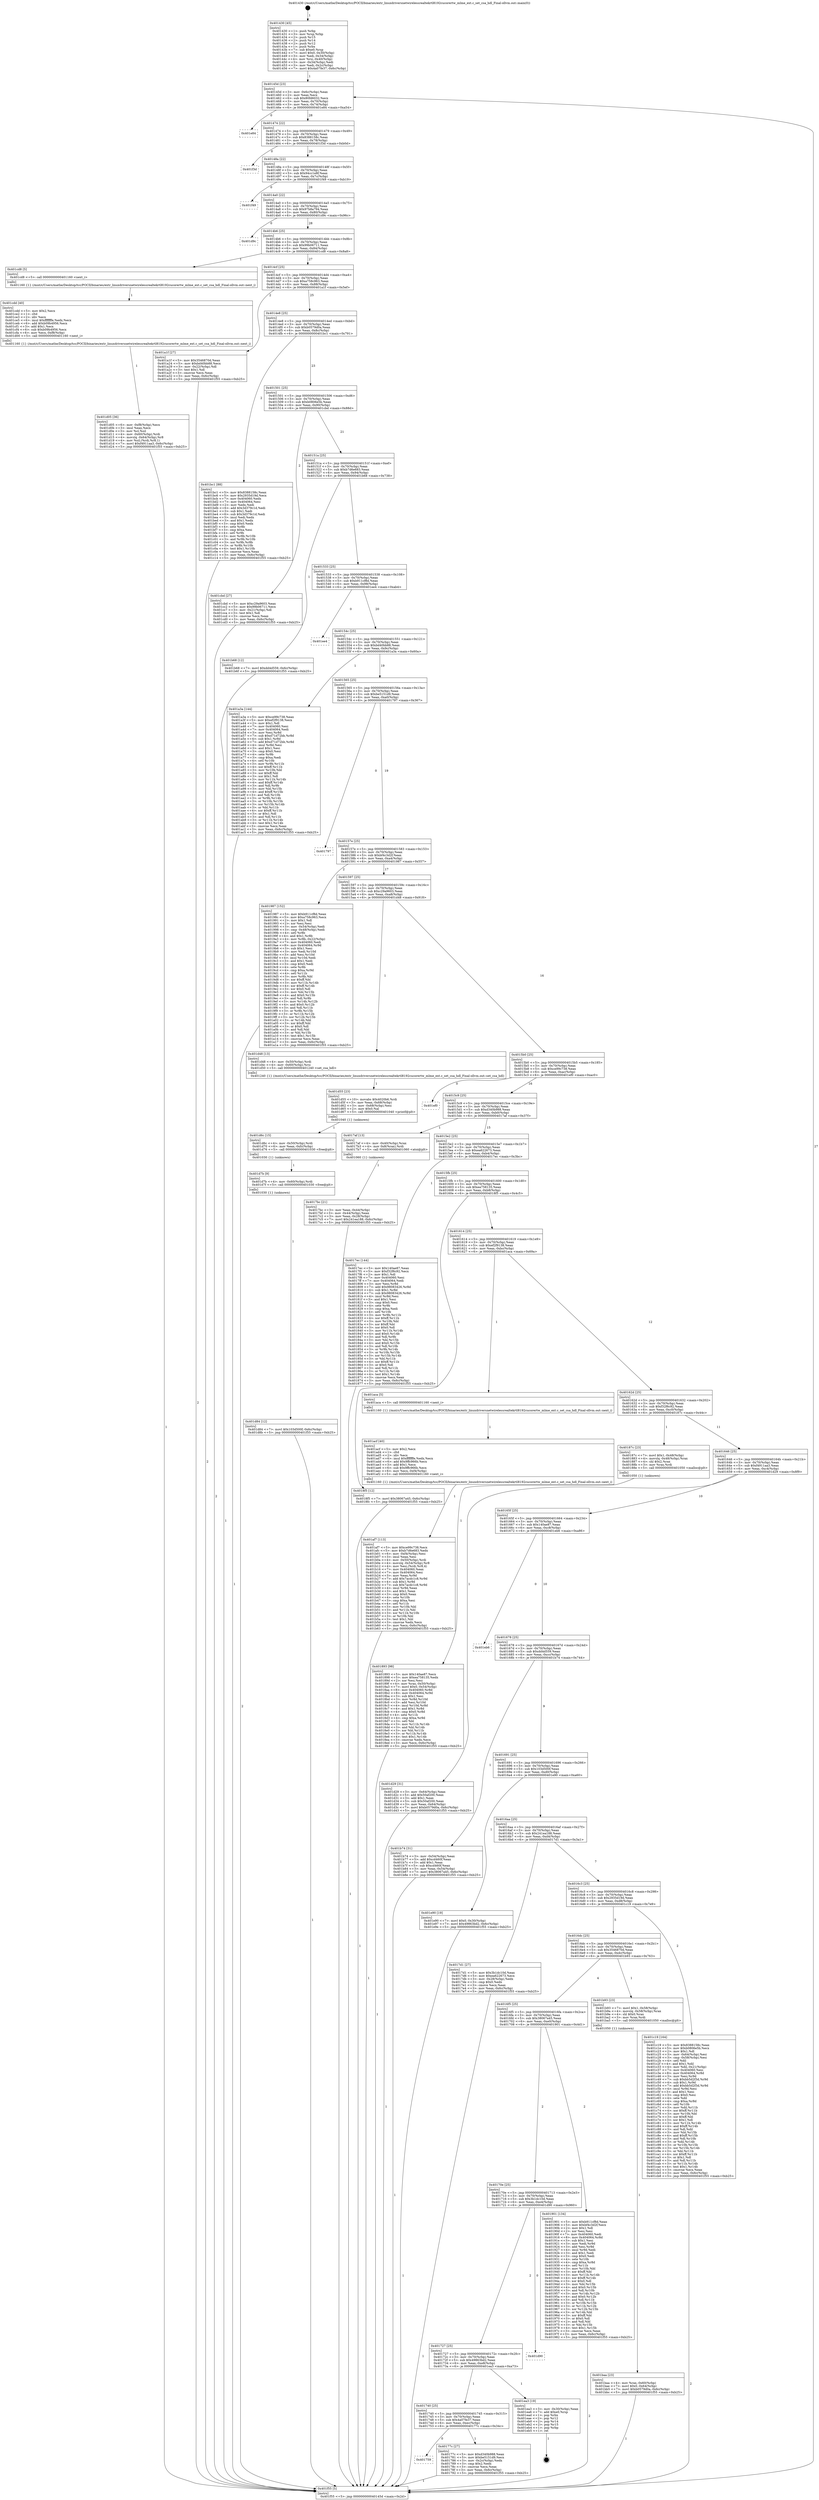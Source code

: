 digraph "0x401430" {
  label = "0x401430 (/mnt/c/Users/mathe/Desktop/tcc/POCII/binaries/extr_linuxdriversnetwirelessrealtekrtl8192cucorertw_mlme_ext.c_set_csa_hdl_Final-ollvm.out::main(0))"
  labelloc = "t"
  node[shape=record]

  Entry [label="",width=0.3,height=0.3,shape=circle,fillcolor=black,style=filled]
  "0x40145d" [label="{
     0x40145d [23]\l
     | [instrs]\l
     &nbsp;&nbsp;0x40145d \<+3\>: mov -0x6c(%rbp),%eax\l
     &nbsp;&nbsp;0x401460 \<+2\>: mov %eax,%ecx\l
     &nbsp;&nbsp;0x401462 \<+6\>: sub $0x80fd6032,%ecx\l
     &nbsp;&nbsp;0x401468 \<+3\>: mov %eax,-0x70(%rbp)\l
     &nbsp;&nbsp;0x40146b \<+3\>: mov %ecx,-0x74(%rbp)\l
     &nbsp;&nbsp;0x40146e \<+6\>: je 0000000000401e84 \<main+0xa54\>\l
  }"]
  "0x401e84" [label="{
     0x401e84\l
  }", style=dashed]
  "0x401474" [label="{
     0x401474 [22]\l
     | [instrs]\l
     &nbsp;&nbsp;0x401474 \<+5\>: jmp 0000000000401479 \<main+0x49\>\l
     &nbsp;&nbsp;0x401479 \<+3\>: mov -0x70(%rbp),%eax\l
     &nbsp;&nbsp;0x40147c \<+5\>: sub $0x8388158c,%eax\l
     &nbsp;&nbsp;0x401481 \<+3\>: mov %eax,-0x78(%rbp)\l
     &nbsp;&nbsp;0x401484 \<+6\>: je 0000000000401f3d \<main+0xb0d\>\l
  }"]
  Exit [label="",width=0.3,height=0.3,shape=circle,fillcolor=black,style=filled,peripheries=2]
  "0x401f3d" [label="{
     0x401f3d\l
  }", style=dashed]
  "0x40148a" [label="{
     0x40148a [22]\l
     | [instrs]\l
     &nbsp;&nbsp;0x40148a \<+5\>: jmp 000000000040148f \<main+0x5f\>\l
     &nbsp;&nbsp;0x40148f \<+3\>: mov -0x70(%rbp),%eax\l
     &nbsp;&nbsp;0x401492 \<+5\>: sub $0x94cc1e8f,%eax\l
     &nbsp;&nbsp;0x401497 \<+3\>: mov %eax,-0x7c(%rbp)\l
     &nbsp;&nbsp;0x40149a \<+6\>: je 0000000000401f49 \<main+0xb19\>\l
  }"]
  "0x401d84" [label="{
     0x401d84 [12]\l
     | [instrs]\l
     &nbsp;&nbsp;0x401d84 \<+7\>: movl $0x103d500f,-0x6c(%rbp)\l
     &nbsp;&nbsp;0x401d8b \<+5\>: jmp 0000000000401f55 \<main+0xb25\>\l
  }"]
  "0x401f49" [label="{
     0x401f49\l
  }", style=dashed]
  "0x4014a0" [label="{
     0x4014a0 [22]\l
     | [instrs]\l
     &nbsp;&nbsp;0x4014a0 \<+5\>: jmp 00000000004014a5 \<main+0x75\>\l
     &nbsp;&nbsp;0x4014a5 \<+3\>: mov -0x70(%rbp),%eax\l
     &nbsp;&nbsp;0x4014a8 \<+5\>: sub $0x97b8a794,%eax\l
     &nbsp;&nbsp;0x4014ad \<+3\>: mov %eax,-0x80(%rbp)\l
     &nbsp;&nbsp;0x4014b0 \<+6\>: je 0000000000401d9c \<main+0x96c\>\l
  }"]
  "0x401d7b" [label="{
     0x401d7b [9]\l
     | [instrs]\l
     &nbsp;&nbsp;0x401d7b \<+4\>: mov -0x60(%rbp),%rdi\l
     &nbsp;&nbsp;0x401d7f \<+5\>: call 0000000000401030 \<free@plt\>\l
     | [calls]\l
     &nbsp;&nbsp;0x401030 \{1\} (unknown)\l
  }"]
  "0x401d9c" [label="{
     0x401d9c\l
  }", style=dashed]
  "0x4014b6" [label="{
     0x4014b6 [25]\l
     | [instrs]\l
     &nbsp;&nbsp;0x4014b6 \<+5\>: jmp 00000000004014bb \<main+0x8b\>\l
     &nbsp;&nbsp;0x4014bb \<+3\>: mov -0x70(%rbp),%eax\l
     &nbsp;&nbsp;0x4014be \<+5\>: sub $0x99b06711,%eax\l
     &nbsp;&nbsp;0x4014c3 \<+6\>: mov %eax,-0x84(%rbp)\l
     &nbsp;&nbsp;0x4014c9 \<+6\>: je 0000000000401cd8 \<main+0x8a8\>\l
  }"]
  "0x401d6c" [label="{
     0x401d6c [15]\l
     | [instrs]\l
     &nbsp;&nbsp;0x401d6c \<+4\>: mov -0x50(%rbp),%rdi\l
     &nbsp;&nbsp;0x401d70 \<+6\>: mov %eax,-0xfc(%rbp)\l
     &nbsp;&nbsp;0x401d76 \<+5\>: call 0000000000401030 \<free@plt\>\l
     | [calls]\l
     &nbsp;&nbsp;0x401030 \{1\} (unknown)\l
  }"]
  "0x401cd8" [label="{
     0x401cd8 [5]\l
     | [instrs]\l
     &nbsp;&nbsp;0x401cd8 \<+5\>: call 0000000000401160 \<next_i\>\l
     | [calls]\l
     &nbsp;&nbsp;0x401160 \{1\} (/mnt/c/Users/mathe/Desktop/tcc/POCII/binaries/extr_linuxdriversnetwirelessrealtekrtl8192cucorertw_mlme_ext.c_set_csa_hdl_Final-ollvm.out::next_i)\l
  }"]
  "0x4014cf" [label="{
     0x4014cf [25]\l
     | [instrs]\l
     &nbsp;&nbsp;0x4014cf \<+5\>: jmp 00000000004014d4 \<main+0xa4\>\l
     &nbsp;&nbsp;0x4014d4 \<+3\>: mov -0x70(%rbp),%eax\l
     &nbsp;&nbsp;0x4014d7 \<+5\>: sub $0xa758c963,%eax\l
     &nbsp;&nbsp;0x4014dc \<+6\>: mov %eax,-0x88(%rbp)\l
     &nbsp;&nbsp;0x4014e2 \<+6\>: je 0000000000401a1f \<main+0x5ef\>\l
  }"]
  "0x401d55" [label="{
     0x401d55 [23]\l
     | [instrs]\l
     &nbsp;&nbsp;0x401d55 \<+10\>: movabs $0x4020b6,%rdi\l
     &nbsp;&nbsp;0x401d5f \<+3\>: mov %eax,-0x68(%rbp)\l
     &nbsp;&nbsp;0x401d62 \<+3\>: mov -0x68(%rbp),%esi\l
     &nbsp;&nbsp;0x401d65 \<+2\>: mov $0x0,%al\l
     &nbsp;&nbsp;0x401d67 \<+5\>: call 0000000000401040 \<printf@plt\>\l
     | [calls]\l
     &nbsp;&nbsp;0x401040 \{1\} (unknown)\l
  }"]
  "0x401a1f" [label="{
     0x401a1f [27]\l
     | [instrs]\l
     &nbsp;&nbsp;0x401a1f \<+5\>: mov $0x3546870d,%eax\l
     &nbsp;&nbsp;0x401a24 \<+5\>: mov $0xbd40bb88,%ecx\l
     &nbsp;&nbsp;0x401a29 \<+3\>: mov -0x22(%rbp),%dl\l
     &nbsp;&nbsp;0x401a2c \<+3\>: test $0x1,%dl\l
     &nbsp;&nbsp;0x401a2f \<+3\>: cmovne %ecx,%eax\l
     &nbsp;&nbsp;0x401a32 \<+3\>: mov %eax,-0x6c(%rbp)\l
     &nbsp;&nbsp;0x401a35 \<+5\>: jmp 0000000000401f55 \<main+0xb25\>\l
  }"]
  "0x4014e8" [label="{
     0x4014e8 [25]\l
     | [instrs]\l
     &nbsp;&nbsp;0x4014e8 \<+5\>: jmp 00000000004014ed \<main+0xbd\>\l
     &nbsp;&nbsp;0x4014ed \<+3\>: mov -0x70(%rbp),%eax\l
     &nbsp;&nbsp;0x4014f0 \<+5\>: sub $0xb0579d0a,%eax\l
     &nbsp;&nbsp;0x4014f5 \<+6\>: mov %eax,-0x8c(%rbp)\l
     &nbsp;&nbsp;0x4014fb \<+6\>: je 0000000000401bc1 \<main+0x791\>\l
  }"]
  "0x401d05" [label="{
     0x401d05 [36]\l
     | [instrs]\l
     &nbsp;&nbsp;0x401d05 \<+6\>: mov -0xf8(%rbp),%ecx\l
     &nbsp;&nbsp;0x401d0b \<+3\>: imul %eax,%ecx\l
     &nbsp;&nbsp;0x401d0e \<+3\>: mov %cl,%sil\l
     &nbsp;&nbsp;0x401d11 \<+4\>: mov -0x60(%rbp),%rdi\l
     &nbsp;&nbsp;0x401d15 \<+4\>: movslq -0x64(%rbp),%r8\l
     &nbsp;&nbsp;0x401d19 \<+4\>: mov %sil,(%rdi,%r8,1)\l
     &nbsp;&nbsp;0x401d1d \<+7\>: movl $0xf4911aa3,-0x6c(%rbp)\l
     &nbsp;&nbsp;0x401d24 \<+5\>: jmp 0000000000401f55 \<main+0xb25\>\l
  }"]
  "0x401bc1" [label="{
     0x401bc1 [88]\l
     | [instrs]\l
     &nbsp;&nbsp;0x401bc1 \<+5\>: mov $0x8388158c,%eax\l
     &nbsp;&nbsp;0x401bc6 \<+5\>: mov $0x2935d19d,%ecx\l
     &nbsp;&nbsp;0x401bcb \<+7\>: mov 0x404060,%edx\l
     &nbsp;&nbsp;0x401bd2 \<+7\>: mov 0x404064,%esi\l
     &nbsp;&nbsp;0x401bd9 \<+2\>: mov %edx,%edi\l
     &nbsp;&nbsp;0x401bdb \<+6\>: add $0x3d379c1d,%edi\l
     &nbsp;&nbsp;0x401be1 \<+3\>: sub $0x1,%edi\l
     &nbsp;&nbsp;0x401be4 \<+6\>: sub $0x3d379c1d,%edi\l
     &nbsp;&nbsp;0x401bea \<+3\>: imul %edi,%edx\l
     &nbsp;&nbsp;0x401bed \<+3\>: and $0x1,%edx\l
     &nbsp;&nbsp;0x401bf0 \<+3\>: cmp $0x0,%edx\l
     &nbsp;&nbsp;0x401bf3 \<+4\>: sete %r8b\l
     &nbsp;&nbsp;0x401bf7 \<+3\>: cmp $0xa,%esi\l
     &nbsp;&nbsp;0x401bfa \<+4\>: setl %r9b\l
     &nbsp;&nbsp;0x401bfe \<+3\>: mov %r8b,%r10b\l
     &nbsp;&nbsp;0x401c01 \<+3\>: and %r9b,%r10b\l
     &nbsp;&nbsp;0x401c04 \<+3\>: xor %r9b,%r8b\l
     &nbsp;&nbsp;0x401c07 \<+3\>: or %r8b,%r10b\l
     &nbsp;&nbsp;0x401c0a \<+4\>: test $0x1,%r10b\l
     &nbsp;&nbsp;0x401c0e \<+3\>: cmovne %ecx,%eax\l
     &nbsp;&nbsp;0x401c11 \<+3\>: mov %eax,-0x6c(%rbp)\l
     &nbsp;&nbsp;0x401c14 \<+5\>: jmp 0000000000401f55 \<main+0xb25\>\l
  }"]
  "0x401501" [label="{
     0x401501 [25]\l
     | [instrs]\l
     &nbsp;&nbsp;0x401501 \<+5\>: jmp 0000000000401506 \<main+0xd6\>\l
     &nbsp;&nbsp;0x401506 \<+3\>: mov -0x70(%rbp),%eax\l
     &nbsp;&nbsp;0x401509 \<+5\>: sub $0xb0806e5b,%eax\l
     &nbsp;&nbsp;0x40150e \<+6\>: mov %eax,-0x90(%rbp)\l
     &nbsp;&nbsp;0x401514 \<+6\>: je 0000000000401cbd \<main+0x88d\>\l
  }"]
  "0x401cdd" [label="{
     0x401cdd [40]\l
     | [instrs]\l
     &nbsp;&nbsp;0x401cdd \<+5\>: mov $0x2,%ecx\l
     &nbsp;&nbsp;0x401ce2 \<+1\>: cltd\l
     &nbsp;&nbsp;0x401ce3 \<+2\>: idiv %ecx\l
     &nbsp;&nbsp;0x401ce5 \<+6\>: imul $0xfffffffe,%edx,%ecx\l
     &nbsp;&nbsp;0x401ceb \<+6\>: add $0xb09b4956,%ecx\l
     &nbsp;&nbsp;0x401cf1 \<+3\>: add $0x1,%ecx\l
     &nbsp;&nbsp;0x401cf4 \<+6\>: sub $0xb09b4956,%ecx\l
     &nbsp;&nbsp;0x401cfa \<+6\>: mov %ecx,-0xf8(%rbp)\l
     &nbsp;&nbsp;0x401d00 \<+5\>: call 0000000000401160 \<next_i\>\l
     | [calls]\l
     &nbsp;&nbsp;0x401160 \{1\} (/mnt/c/Users/mathe/Desktop/tcc/POCII/binaries/extr_linuxdriversnetwirelessrealtekrtl8192cucorertw_mlme_ext.c_set_csa_hdl_Final-ollvm.out::next_i)\l
  }"]
  "0x401cbd" [label="{
     0x401cbd [27]\l
     | [instrs]\l
     &nbsp;&nbsp;0x401cbd \<+5\>: mov $0xc29a9603,%eax\l
     &nbsp;&nbsp;0x401cc2 \<+5\>: mov $0x99b06711,%ecx\l
     &nbsp;&nbsp;0x401cc7 \<+3\>: mov -0x21(%rbp),%dl\l
     &nbsp;&nbsp;0x401cca \<+3\>: test $0x1,%dl\l
     &nbsp;&nbsp;0x401ccd \<+3\>: cmovne %ecx,%eax\l
     &nbsp;&nbsp;0x401cd0 \<+3\>: mov %eax,-0x6c(%rbp)\l
     &nbsp;&nbsp;0x401cd3 \<+5\>: jmp 0000000000401f55 \<main+0xb25\>\l
  }"]
  "0x40151a" [label="{
     0x40151a [25]\l
     | [instrs]\l
     &nbsp;&nbsp;0x40151a \<+5\>: jmp 000000000040151f \<main+0xef\>\l
     &nbsp;&nbsp;0x40151f \<+3\>: mov -0x70(%rbp),%eax\l
     &nbsp;&nbsp;0x401522 \<+5\>: sub $0xb7d6e683,%eax\l
     &nbsp;&nbsp;0x401527 \<+6\>: mov %eax,-0x94(%rbp)\l
     &nbsp;&nbsp;0x40152d \<+6\>: je 0000000000401b68 \<main+0x738\>\l
  }"]
  "0x401baa" [label="{
     0x401baa [23]\l
     | [instrs]\l
     &nbsp;&nbsp;0x401baa \<+4\>: mov %rax,-0x60(%rbp)\l
     &nbsp;&nbsp;0x401bae \<+7\>: movl $0x0,-0x64(%rbp)\l
     &nbsp;&nbsp;0x401bb5 \<+7\>: movl $0xb0579d0a,-0x6c(%rbp)\l
     &nbsp;&nbsp;0x401bbc \<+5\>: jmp 0000000000401f55 \<main+0xb25\>\l
  }"]
  "0x401b68" [label="{
     0x401b68 [12]\l
     | [instrs]\l
     &nbsp;&nbsp;0x401b68 \<+7\>: movl $0xdd4d559,-0x6c(%rbp)\l
     &nbsp;&nbsp;0x401b6f \<+5\>: jmp 0000000000401f55 \<main+0xb25\>\l
  }"]
  "0x401533" [label="{
     0x401533 [25]\l
     | [instrs]\l
     &nbsp;&nbsp;0x401533 \<+5\>: jmp 0000000000401538 \<main+0x108\>\l
     &nbsp;&nbsp;0x401538 \<+3\>: mov -0x70(%rbp),%eax\l
     &nbsp;&nbsp;0x40153b \<+5\>: sub $0xb911cf8d,%eax\l
     &nbsp;&nbsp;0x401540 \<+6\>: mov %eax,-0x98(%rbp)\l
     &nbsp;&nbsp;0x401546 \<+6\>: je 0000000000401ee4 \<main+0xab4\>\l
  }"]
  "0x401af7" [label="{
     0x401af7 [113]\l
     | [instrs]\l
     &nbsp;&nbsp;0x401af7 \<+5\>: mov $0xce99c738,%ecx\l
     &nbsp;&nbsp;0x401afc \<+5\>: mov $0xb7d6e683,%edx\l
     &nbsp;&nbsp;0x401b01 \<+6\>: mov -0xf4(%rbp),%esi\l
     &nbsp;&nbsp;0x401b07 \<+3\>: imul %eax,%esi\l
     &nbsp;&nbsp;0x401b0a \<+4\>: mov -0x50(%rbp),%rdi\l
     &nbsp;&nbsp;0x401b0e \<+4\>: movslq -0x54(%rbp),%r8\l
     &nbsp;&nbsp;0x401b12 \<+4\>: mov %esi,(%rdi,%r8,4)\l
     &nbsp;&nbsp;0x401b16 \<+7\>: mov 0x404060,%eax\l
     &nbsp;&nbsp;0x401b1d \<+7\>: mov 0x404064,%esi\l
     &nbsp;&nbsp;0x401b24 \<+3\>: mov %eax,%r9d\l
     &nbsp;&nbsp;0x401b27 \<+7\>: add $0x7acdc1c8,%r9d\l
     &nbsp;&nbsp;0x401b2e \<+4\>: sub $0x1,%r9d\l
     &nbsp;&nbsp;0x401b32 \<+7\>: sub $0x7acdc1c8,%r9d\l
     &nbsp;&nbsp;0x401b39 \<+4\>: imul %r9d,%eax\l
     &nbsp;&nbsp;0x401b3d \<+3\>: and $0x1,%eax\l
     &nbsp;&nbsp;0x401b40 \<+3\>: cmp $0x0,%eax\l
     &nbsp;&nbsp;0x401b43 \<+4\>: sete %r10b\l
     &nbsp;&nbsp;0x401b47 \<+3\>: cmp $0xa,%esi\l
     &nbsp;&nbsp;0x401b4a \<+4\>: setl %r11b\l
     &nbsp;&nbsp;0x401b4e \<+3\>: mov %r10b,%bl\l
     &nbsp;&nbsp;0x401b51 \<+3\>: and %r11b,%bl\l
     &nbsp;&nbsp;0x401b54 \<+3\>: xor %r11b,%r10b\l
     &nbsp;&nbsp;0x401b57 \<+3\>: or %r10b,%bl\l
     &nbsp;&nbsp;0x401b5a \<+3\>: test $0x1,%bl\l
     &nbsp;&nbsp;0x401b5d \<+3\>: cmovne %edx,%ecx\l
     &nbsp;&nbsp;0x401b60 \<+3\>: mov %ecx,-0x6c(%rbp)\l
     &nbsp;&nbsp;0x401b63 \<+5\>: jmp 0000000000401f55 \<main+0xb25\>\l
  }"]
  "0x401ee4" [label="{
     0x401ee4\l
  }", style=dashed]
  "0x40154c" [label="{
     0x40154c [25]\l
     | [instrs]\l
     &nbsp;&nbsp;0x40154c \<+5\>: jmp 0000000000401551 \<main+0x121\>\l
     &nbsp;&nbsp;0x401551 \<+3\>: mov -0x70(%rbp),%eax\l
     &nbsp;&nbsp;0x401554 \<+5\>: sub $0xbd40bb88,%eax\l
     &nbsp;&nbsp;0x401559 \<+6\>: mov %eax,-0x9c(%rbp)\l
     &nbsp;&nbsp;0x40155f \<+6\>: je 0000000000401a3a \<main+0x60a\>\l
  }"]
  "0x401acf" [label="{
     0x401acf [40]\l
     | [instrs]\l
     &nbsp;&nbsp;0x401acf \<+5\>: mov $0x2,%ecx\l
     &nbsp;&nbsp;0x401ad4 \<+1\>: cltd\l
     &nbsp;&nbsp;0x401ad5 \<+2\>: idiv %ecx\l
     &nbsp;&nbsp;0x401ad7 \<+6\>: imul $0xfffffffe,%edx,%ecx\l
     &nbsp;&nbsp;0x401add \<+6\>: add $0x9ffc966b,%ecx\l
     &nbsp;&nbsp;0x401ae3 \<+3\>: add $0x1,%ecx\l
     &nbsp;&nbsp;0x401ae6 \<+6\>: sub $0x9ffc966b,%ecx\l
     &nbsp;&nbsp;0x401aec \<+6\>: mov %ecx,-0xf4(%rbp)\l
     &nbsp;&nbsp;0x401af2 \<+5\>: call 0000000000401160 \<next_i\>\l
     | [calls]\l
     &nbsp;&nbsp;0x401160 \{1\} (/mnt/c/Users/mathe/Desktop/tcc/POCII/binaries/extr_linuxdriversnetwirelessrealtekrtl8192cucorertw_mlme_ext.c_set_csa_hdl_Final-ollvm.out::next_i)\l
  }"]
  "0x401a3a" [label="{
     0x401a3a [144]\l
     | [instrs]\l
     &nbsp;&nbsp;0x401a3a \<+5\>: mov $0xce99c738,%eax\l
     &nbsp;&nbsp;0x401a3f \<+5\>: mov $0xef2f9138,%ecx\l
     &nbsp;&nbsp;0x401a44 \<+2\>: mov $0x1,%dl\l
     &nbsp;&nbsp;0x401a46 \<+7\>: mov 0x404060,%esi\l
     &nbsp;&nbsp;0x401a4d \<+7\>: mov 0x404064,%edi\l
     &nbsp;&nbsp;0x401a54 \<+3\>: mov %esi,%r8d\l
     &nbsp;&nbsp;0x401a57 \<+7\>: sub $0xd71d72bb,%r8d\l
     &nbsp;&nbsp;0x401a5e \<+4\>: sub $0x1,%r8d\l
     &nbsp;&nbsp;0x401a62 \<+7\>: add $0xd71d72bb,%r8d\l
     &nbsp;&nbsp;0x401a69 \<+4\>: imul %r8d,%esi\l
     &nbsp;&nbsp;0x401a6d \<+3\>: and $0x1,%esi\l
     &nbsp;&nbsp;0x401a70 \<+3\>: cmp $0x0,%esi\l
     &nbsp;&nbsp;0x401a73 \<+4\>: sete %r9b\l
     &nbsp;&nbsp;0x401a77 \<+3\>: cmp $0xa,%edi\l
     &nbsp;&nbsp;0x401a7a \<+4\>: setl %r10b\l
     &nbsp;&nbsp;0x401a7e \<+3\>: mov %r9b,%r11b\l
     &nbsp;&nbsp;0x401a81 \<+4\>: xor $0xff,%r11b\l
     &nbsp;&nbsp;0x401a85 \<+3\>: mov %r10b,%bl\l
     &nbsp;&nbsp;0x401a88 \<+3\>: xor $0xff,%bl\l
     &nbsp;&nbsp;0x401a8b \<+3\>: xor $0x1,%dl\l
     &nbsp;&nbsp;0x401a8e \<+3\>: mov %r11b,%r14b\l
     &nbsp;&nbsp;0x401a91 \<+4\>: and $0xff,%r14b\l
     &nbsp;&nbsp;0x401a95 \<+3\>: and %dl,%r9b\l
     &nbsp;&nbsp;0x401a98 \<+3\>: mov %bl,%r15b\l
     &nbsp;&nbsp;0x401a9b \<+4\>: and $0xff,%r15b\l
     &nbsp;&nbsp;0x401a9f \<+3\>: and %dl,%r10b\l
     &nbsp;&nbsp;0x401aa2 \<+3\>: or %r9b,%r14b\l
     &nbsp;&nbsp;0x401aa5 \<+3\>: or %r10b,%r15b\l
     &nbsp;&nbsp;0x401aa8 \<+3\>: xor %r15b,%r14b\l
     &nbsp;&nbsp;0x401aab \<+3\>: or %bl,%r11b\l
     &nbsp;&nbsp;0x401aae \<+4\>: xor $0xff,%r11b\l
     &nbsp;&nbsp;0x401ab2 \<+3\>: or $0x1,%dl\l
     &nbsp;&nbsp;0x401ab5 \<+3\>: and %dl,%r11b\l
     &nbsp;&nbsp;0x401ab8 \<+3\>: or %r11b,%r14b\l
     &nbsp;&nbsp;0x401abb \<+4\>: test $0x1,%r14b\l
     &nbsp;&nbsp;0x401abf \<+3\>: cmovne %ecx,%eax\l
     &nbsp;&nbsp;0x401ac2 \<+3\>: mov %eax,-0x6c(%rbp)\l
     &nbsp;&nbsp;0x401ac5 \<+5\>: jmp 0000000000401f55 \<main+0xb25\>\l
  }"]
  "0x401565" [label="{
     0x401565 [25]\l
     | [instrs]\l
     &nbsp;&nbsp;0x401565 \<+5\>: jmp 000000000040156a \<main+0x13a\>\l
     &nbsp;&nbsp;0x40156a \<+3\>: mov -0x70(%rbp),%eax\l
     &nbsp;&nbsp;0x40156d \<+5\>: sub $0xbe5151d9,%eax\l
     &nbsp;&nbsp;0x401572 \<+6\>: mov %eax,-0xa0(%rbp)\l
     &nbsp;&nbsp;0x401578 \<+6\>: je 0000000000401797 \<main+0x367\>\l
  }"]
  "0x401893" [label="{
     0x401893 [98]\l
     | [instrs]\l
     &nbsp;&nbsp;0x401893 \<+5\>: mov $0x140ae87,%ecx\l
     &nbsp;&nbsp;0x401898 \<+5\>: mov $0xea758135,%edx\l
     &nbsp;&nbsp;0x40189d \<+2\>: xor %esi,%esi\l
     &nbsp;&nbsp;0x40189f \<+4\>: mov %rax,-0x50(%rbp)\l
     &nbsp;&nbsp;0x4018a3 \<+7\>: movl $0x0,-0x54(%rbp)\l
     &nbsp;&nbsp;0x4018aa \<+8\>: mov 0x404060,%r8d\l
     &nbsp;&nbsp;0x4018b2 \<+8\>: mov 0x404064,%r9d\l
     &nbsp;&nbsp;0x4018ba \<+3\>: sub $0x1,%esi\l
     &nbsp;&nbsp;0x4018bd \<+3\>: mov %r8d,%r10d\l
     &nbsp;&nbsp;0x4018c0 \<+3\>: add %esi,%r10d\l
     &nbsp;&nbsp;0x4018c3 \<+4\>: imul %r10d,%r8d\l
     &nbsp;&nbsp;0x4018c7 \<+4\>: and $0x1,%r8d\l
     &nbsp;&nbsp;0x4018cb \<+4\>: cmp $0x0,%r8d\l
     &nbsp;&nbsp;0x4018cf \<+4\>: sete %r11b\l
     &nbsp;&nbsp;0x4018d3 \<+4\>: cmp $0xa,%r9d\l
     &nbsp;&nbsp;0x4018d7 \<+3\>: setl %bl\l
     &nbsp;&nbsp;0x4018da \<+3\>: mov %r11b,%r14b\l
     &nbsp;&nbsp;0x4018dd \<+3\>: and %bl,%r14b\l
     &nbsp;&nbsp;0x4018e0 \<+3\>: xor %bl,%r11b\l
     &nbsp;&nbsp;0x4018e3 \<+3\>: or %r11b,%r14b\l
     &nbsp;&nbsp;0x4018e6 \<+4\>: test $0x1,%r14b\l
     &nbsp;&nbsp;0x4018ea \<+3\>: cmovne %edx,%ecx\l
     &nbsp;&nbsp;0x4018ed \<+3\>: mov %ecx,-0x6c(%rbp)\l
     &nbsp;&nbsp;0x4018f0 \<+5\>: jmp 0000000000401f55 \<main+0xb25\>\l
  }"]
  "0x401797" [label="{
     0x401797\l
  }", style=dashed]
  "0x40157e" [label="{
     0x40157e [25]\l
     | [instrs]\l
     &nbsp;&nbsp;0x40157e \<+5\>: jmp 0000000000401583 \<main+0x153\>\l
     &nbsp;&nbsp;0x401583 \<+3\>: mov -0x70(%rbp),%eax\l
     &nbsp;&nbsp;0x401586 \<+5\>: sub $0xbf4c3d2f,%eax\l
     &nbsp;&nbsp;0x40158b \<+6\>: mov %eax,-0xa4(%rbp)\l
     &nbsp;&nbsp;0x401591 \<+6\>: je 0000000000401987 \<main+0x557\>\l
  }"]
  "0x4017bc" [label="{
     0x4017bc [21]\l
     | [instrs]\l
     &nbsp;&nbsp;0x4017bc \<+3\>: mov %eax,-0x44(%rbp)\l
     &nbsp;&nbsp;0x4017bf \<+3\>: mov -0x44(%rbp),%eax\l
     &nbsp;&nbsp;0x4017c2 \<+3\>: mov %eax,-0x28(%rbp)\l
     &nbsp;&nbsp;0x4017c5 \<+7\>: movl $0x241ea188,-0x6c(%rbp)\l
     &nbsp;&nbsp;0x4017cc \<+5\>: jmp 0000000000401f55 \<main+0xb25\>\l
  }"]
  "0x401987" [label="{
     0x401987 [152]\l
     | [instrs]\l
     &nbsp;&nbsp;0x401987 \<+5\>: mov $0xb911cf8d,%eax\l
     &nbsp;&nbsp;0x40198c \<+5\>: mov $0xa758c963,%ecx\l
     &nbsp;&nbsp;0x401991 \<+2\>: mov $0x1,%dl\l
     &nbsp;&nbsp;0x401993 \<+2\>: xor %esi,%esi\l
     &nbsp;&nbsp;0x401995 \<+3\>: mov -0x54(%rbp),%edi\l
     &nbsp;&nbsp;0x401998 \<+3\>: cmp -0x48(%rbp),%edi\l
     &nbsp;&nbsp;0x40199b \<+4\>: setl %r8b\l
     &nbsp;&nbsp;0x40199f \<+4\>: and $0x1,%r8b\l
     &nbsp;&nbsp;0x4019a3 \<+4\>: mov %r8b,-0x22(%rbp)\l
     &nbsp;&nbsp;0x4019a7 \<+7\>: mov 0x404060,%edi\l
     &nbsp;&nbsp;0x4019ae \<+8\>: mov 0x404064,%r9d\l
     &nbsp;&nbsp;0x4019b6 \<+3\>: sub $0x1,%esi\l
     &nbsp;&nbsp;0x4019b9 \<+3\>: mov %edi,%r10d\l
     &nbsp;&nbsp;0x4019bc \<+3\>: add %esi,%r10d\l
     &nbsp;&nbsp;0x4019bf \<+4\>: imul %r10d,%edi\l
     &nbsp;&nbsp;0x4019c3 \<+3\>: and $0x1,%edi\l
     &nbsp;&nbsp;0x4019c6 \<+3\>: cmp $0x0,%edi\l
     &nbsp;&nbsp;0x4019c9 \<+4\>: sete %r8b\l
     &nbsp;&nbsp;0x4019cd \<+4\>: cmp $0xa,%r9d\l
     &nbsp;&nbsp;0x4019d1 \<+4\>: setl %r11b\l
     &nbsp;&nbsp;0x4019d5 \<+3\>: mov %r8b,%bl\l
     &nbsp;&nbsp;0x4019d8 \<+3\>: xor $0xff,%bl\l
     &nbsp;&nbsp;0x4019db \<+3\>: mov %r11b,%r14b\l
     &nbsp;&nbsp;0x4019de \<+4\>: xor $0xff,%r14b\l
     &nbsp;&nbsp;0x4019e2 \<+3\>: xor $0x0,%dl\l
     &nbsp;&nbsp;0x4019e5 \<+3\>: mov %bl,%r15b\l
     &nbsp;&nbsp;0x4019e8 \<+4\>: and $0x0,%r15b\l
     &nbsp;&nbsp;0x4019ec \<+3\>: and %dl,%r8b\l
     &nbsp;&nbsp;0x4019ef \<+3\>: mov %r14b,%r12b\l
     &nbsp;&nbsp;0x4019f2 \<+4\>: and $0x0,%r12b\l
     &nbsp;&nbsp;0x4019f6 \<+3\>: and %dl,%r11b\l
     &nbsp;&nbsp;0x4019f9 \<+3\>: or %r8b,%r15b\l
     &nbsp;&nbsp;0x4019fc \<+3\>: or %r11b,%r12b\l
     &nbsp;&nbsp;0x4019ff \<+3\>: xor %r12b,%r15b\l
     &nbsp;&nbsp;0x401a02 \<+3\>: or %r14b,%bl\l
     &nbsp;&nbsp;0x401a05 \<+3\>: xor $0xff,%bl\l
     &nbsp;&nbsp;0x401a08 \<+3\>: or $0x0,%dl\l
     &nbsp;&nbsp;0x401a0b \<+2\>: and %dl,%bl\l
     &nbsp;&nbsp;0x401a0d \<+3\>: or %bl,%r15b\l
     &nbsp;&nbsp;0x401a10 \<+4\>: test $0x1,%r15b\l
     &nbsp;&nbsp;0x401a14 \<+3\>: cmovne %ecx,%eax\l
     &nbsp;&nbsp;0x401a17 \<+3\>: mov %eax,-0x6c(%rbp)\l
     &nbsp;&nbsp;0x401a1a \<+5\>: jmp 0000000000401f55 \<main+0xb25\>\l
  }"]
  "0x401597" [label="{
     0x401597 [25]\l
     | [instrs]\l
     &nbsp;&nbsp;0x401597 \<+5\>: jmp 000000000040159c \<main+0x16c\>\l
     &nbsp;&nbsp;0x40159c \<+3\>: mov -0x70(%rbp),%eax\l
     &nbsp;&nbsp;0x40159f \<+5\>: sub $0xc29a9603,%eax\l
     &nbsp;&nbsp;0x4015a4 \<+6\>: mov %eax,-0xa8(%rbp)\l
     &nbsp;&nbsp;0x4015aa \<+6\>: je 0000000000401d48 \<main+0x918\>\l
  }"]
  "0x401430" [label="{
     0x401430 [45]\l
     | [instrs]\l
     &nbsp;&nbsp;0x401430 \<+1\>: push %rbp\l
     &nbsp;&nbsp;0x401431 \<+3\>: mov %rsp,%rbp\l
     &nbsp;&nbsp;0x401434 \<+2\>: push %r15\l
     &nbsp;&nbsp;0x401436 \<+2\>: push %r14\l
     &nbsp;&nbsp;0x401438 \<+2\>: push %r12\l
     &nbsp;&nbsp;0x40143a \<+1\>: push %rbx\l
     &nbsp;&nbsp;0x40143b \<+7\>: sub $0xe0,%rsp\l
     &nbsp;&nbsp;0x401442 \<+7\>: movl $0x0,-0x30(%rbp)\l
     &nbsp;&nbsp;0x401449 \<+3\>: mov %edi,-0x34(%rbp)\l
     &nbsp;&nbsp;0x40144c \<+4\>: mov %rsi,-0x40(%rbp)\l
     &nbsp;&nbsp;0x401450 \<+3\>: mov -0x34(%rbp),%edi\l
     &nbsp;&nbsp;0x401453 \<+3\>: mov %edi,-0x2c(%rbp)\l
     &nbsp;&nbsp;0x401456 \<+7\>: movl $0x4a07fe37,-0x6c(%rbp)\l
  }"]
  "0x401d48" [label="{
     0x401d48 [13]\l
     | [instrs]\l
     &nbsp;&nbsp;0x401d48 \<+4\>: mov -0x50(%rbp),%rdi\l
     &nbsp;&nbsp;0x401d4c \<+4\>: mov -0x60(%rbp),%rsi\l
     &nbsp;&nbsp;0x401d50 \<+5\>: call 0000000000401240 \<set_csa_hdl\>\l
     | [calls]\l
     &nbsp;&nbsp;0x401240 \{1\} (/mnt/c/Users/mathe/Desktop/tcc/POCII/binaries/extr_linuxdriversnetwirelessrealtekrtl8192cucorertw_mlme_ext.c_set_csa_hdl_Final-ollvm.out::set_csa_hdl)\l
  }"]
  "0x4015b0" [label="{
     0x4015b0 [25]\l
     | [instrs]\l
     &nbsp;&nbsp;0x4015b0 \<+5\>: jmp 00000000004015b5 \<main+0x185\>\l
     &nbsp;&nbsp;0x4015b5 \<+3\>: mov -0x70(%rbp),%eax\l
     &nbsp;&nbsp;0x4015b8 \<+5\>: sub $0xce99c738,%eax\l
     &nbsp;&nbsp;0x4015bd \<+6\>: mov %eax,-0xac(%rbp)\l
     &nbsp;&nbsp;0x4015c3 \<+6\>: je 0000000000401ef0 \<main+0xac0\>\l
  }"]
  "0x401f55" [label="{
     0x401f55 [5]\l
     | [instrs]\l
     &nbsp;&nbsp;0x401f55 \<+5\>: jmp 000000000040145d \<main+0x2d\>\l
  }"]
  "0x401ef0" [label="{
     0x401ef0\l
  }", style=dashed]
  "0x4015c9" [label="{
     0x4015c9 [25]\l
     | [instrs]\l
     &nbsp;&nbsp;0x4015c9 \<+5\>: jmp 00000000004015ce \<main+0x19e\>\l
     &nbsp;&nbsp;0x4015ce \<+3\>: mov -0x70(%rbp),%eax\l
     &nbsp;&nbsp;0x4015d1 \<+5\>: sub $0xd340b988,%eax\l
     &nbsp;&nbsp;0x4015d6 \<+6\>: mov %eax,-0xb0(%rbp)\l
     &nbsp;&nbsp;0x4015dc \<+6\>: je 00000000004017af \<main+0x37f\>\l
  }"]
  "0x401759" [label="{
     0x401759\l
  }", style=dashed]
  "0x4017af" [label="{
     0x4017af [13]\l
     | [instrs]\l
     &nbsp;&nbsp;0x4017af \<+4\>: mov -0x40(%rbp),%rax\l
     &nbsp;&nbsp;0x4017b3 \<+4\>: mov 0x8(%rax),%rdi\l
     &nbsp;&nbsp;0x4017b7 \<+5\>: call 0000000000401060 \<atoi@plt\>\l
     | [calls]\l
     &nbsp;&nbsp;0x401060 \{1\} (unknown)\l
  }"]
  "0x4015e2" [label="{
     0x4015e2 [25]\l
     | [instrs]\l
     &nbsp;&nbsp;0x4015e2 \<+5\>: jmp 00000000004015e7 \<main+0x1b7\>\l
     &nbsp;&nbsp;0x4015e7 \<+3\>: mov -0x70(%rbp),%eax\l
     &nbsp;&nbsp;0x4015ea \<+5\>: sub $0xea622673,%eax\l
     &nbsp;&nbsp;0x4015ef \<+6\>: mov %eax,-0xb4(%rbp)\l
     &nbsp;&nbsp;0x4015f5 \<+6\>: je 00000000004017ec \<main+0x3bc\>\l
  }"]
  "0x40177c" [label="{
     0x40177c [27]\l
     | [instrs]\l
     &nbsp;&nbsp;0x40177c \<+5\>: mov $0xd340b988,%eax\l
     &nbsp;&nbsp;0x401781 \<+5\>: mov $0xbe5151d9,%ecx\l
     &nbsp;&nbsp;0x401786 \<+3\>: mov -0x2c(%rbp),%edx\l
     &nbsp;&nbsp;0x401789 \<+3\>: cmp $0x2,%edx\l
     &nbsp;&nbsp;0x40178c \<+3\>: cmovne %ecx,%eax\l
     &nbsp;&nbsp;0x40178f \<+3\>: mov %eax,-0x6c(%rbp)\l
     &nbsp;&nbsp;0x401792 \<+5\>: jmp 0000000000401f55 \<main+0xb25\>\l
  }"]
  "0x4017ec" [label="{
     0x4017ec [144]\l
     | [instrs]\l
     &nbsp;&nbsp;0x4017ec \<+5\>: mov $0x140ae87,%eax\l
     &nbsp;&nbsp;0x4017f1 \<+5\>: mov $0xf32f6c92,%ecx\l
     &nbsp;&nbsp;0x4017f6 \<+2\>: mov $0x1,%dl\l
     &nbsp;&nbsp;0x4017f8 \<+7\>: mov 0x404060,%esi\l
     &nbsp;&nbsp;0x4017ff \<+7\>: mov 0x404064,%edi\l
     &nbsp;&nbsp;0x401806 \<+3\>: mov %esi,%r8d\l
     &nbsp;&nbsp;0x401809 \<+7\>: add $0x98083426,%r8d\l
     &nbsp;&nbsp;0x401810 \<+4\>: sub $0x1,%r8d\l
     &nbsp;&nbsp;0x401814 \<+7\>: sub $0x98083426,%r8d\l
     &nbsp;&nbsp;0x40181b \<+4\>: imul %r8d,%esi\l
     &nbsp;&nbsp;0x40181f \<+3\>: and $0x1,%esi\l
     &nbsp;&nbsp;0x401822 \<+3\>: cmp $0x0,%esi\l
     &nbsp;&nbsp;0x401825 \<+4\>: sete %r9b\l
     &nbsp;&nbsp;0x401829 \<+3\>: cmp $0xa,%edi\l
     &nbsp;&nbsp;0x40182c \<+4\>: setl %r10b\l
     &nbsp;&nbsp;0x401830 \<+3\>: mov %r9b,%r11b\l
     &nbsp;&nbsp;0x401833 \<+4\>: xor $0xff,%r11b\l
     &nbsp;&nbsp;0x401837 \<+3\>: mov %r10b,%bl\l
     &nbsp;&nbsp;0x40183a \<+3\>: xor $0xff,%bl\l
     &nbsp;&nbsp;0x40183d \<+3\>: xor $0x0,%dl\l
     &nbsp;&nbsp;0x401840 \<+3\>: mov %r11b,%r14b\l
     &nbsp;&nbsp;0x401843 \<+4\>: and $0x0,%r14b\l
     &nbsp;&nbsp;0x401847 \<+3\>: and %dl,%r9b\l
     &nbsp;&nbsp;0x40184a \<+3\>: mov %bl,%r15b\l
     &nbsp;&nbsp;0x40184d \<+4\>: and $0x0,%r15b\l
     &nbsp;&nbsp;0x401851 \<+3\>: and %dl,%r10b\l
     &nbsp;&nbsp;0x401854 \<+3\>: or %r9b,%r14b\l
     &nbsp;&nbsp;0x401857 \<+3\>: or %r10b,%r15b\l
     &nbsp;&nbsp;0x40185a \<+3\>: xor %r15b,%r14b\l
     &nbsp;&nbsp;0x40185d \<+3\>: or %bl,%r11b\l
     &nbsp;&nbsp;0x401860 \<+4\>: xor $0xff,%r11b\l
     &nbsp;&nbsp;0x401864 \<+3\>: or $0x0,%dl\l
     &nbsp;&nbsp;0x401867 \<+3\>: and %dl,%r11b\l
     &nbsp;&nbsp;0x40186a \<+3\>: or %r11b,%r14b\l
     &nbsp;&nbsp;0x40186d \<+4\>: test $0x1,%r14b\l
     &nbsp;&nbsp;0x401871 \<+3\>: cmovne %ecx,%eax\l
     &nbsp;&nbsp;0x401874 \<+3\>: mov %eax,-0x6c(%rbp)\l
     &nbsp;&nbsp;0x401877 \<+5\>: jmp 0000000000401f55 \<main+0xb25\>\l
  }"]
  "0x4015fb" [label="{
     0x4015fb [25]\l
     | [instrs]\l
     &nbsp;&nbsp;0x4015fb \<+5\>: jmp 0000000000401600 \<main+0x1d0\>\l
     &nbsp;&nbsp;0x401600 \<+3\>: mov -0x70(%rbp),%eax\l
     &nbsp;&nbsp;0x401603 \<+5\>: sub $0xea758135,%eax\l
     &nbsp;&nbsp;0x401608 \<+6\>: mov %eax,-0xb8(%rbp)\l
     &nbsp;&nbsp;0x40160e \<+6\>: je 00000000004018f5 \<main+0x4c5\>\l
  }"]
  "0x401740" [label="{
     0x401740 [25]\l
     | [instrs]\l
     &nbsp;&nbsp;0x401740 \<+5\>: jmp 0000000000401745 \<main+0x315\>\l
     &nbsp;&nbsp;0x401745 \<+3\>: mov -0x70(%rbp),%eax\l
     &nbsp;&nbsp;0x401748 \<+5\>: sub $0x4a07fe37,%eax\l
     &nbsp;&nbsp;0x40174d \<+6\>: mov %eax,-0xec(%rbp)\l
     &nbsp;&nbsp;0x401753 \<+6\>: je 000000000040177c \<main+0x34c\>\l
  }"]
  "0x4018f5" [label="{
     0x4018f5 [12]\l
     | [instrs]\l
     &nbsp;&nbsp;0x4018f5 \<+7\>: movl $0x38067a45,-0x6c(%rbp)\l
     &nbsp;&nbsp;0x4018fc \<+5\>: jmp 0000000000401f55 \<main+0xb25\>\l
  }"]
  "0x401614" [label="{
     0x401614 [25]\l
     | [instrs]\l
     &nbsp;&nbsp;0x401614 \<+5\>: jmp 0000000000401619 \<main+0x1e9\>\l
     &nbsp;&nbsp;0x401619 \<+3\>: mov -0x70(%rbp),%eax\l
     &nbsp;&nbsp;0x40161c \<+5\>: sub $0xef2f9138,%eax\l
     &nbsp;&nbsp;0x401621 \<+6\>: mov %eax,-0xbc(%rbp)\l
     &nbsp;&nbsp;0x401627 \<+6\>: je 0000000000401aca \<main+0x69a\>\l
  }"]
  "0x401ea3" [label="{
     0x401ea3 [19]\l
     | [instrs]\l
     &nbsp;&nbsp;0x401ea3 \<+3\>: mov -0x30(%rbp),%eax\l
     &nbsp;&nbsp;0x401ea6 \<+7\>: add $0xe0,%rsp\l
     &nbsp;&nbsp;0x401ead \<+1\>: pop %rbx\l
     &nbsp;&nbsp;0x401eae \<+2\>: pop %r12\l
     &nbsp;&nbsp;0x401eb0 \<+2\>: pop %r14\l
     &nbsp;&nbsp;0x401eb2 \<+2\>: pop %r15\l
     &nbsp;&nbsp;0x401eb4 \<+1\>: pop %rbp\l
     &nbsp;&nbsp;0x401eb5 \<+1\>: ret\l
  }"]
  "0x401aca" [label="{
     0x401aca [5]\l
     | [instrs]\l
     &nbsp;&nbsp;0x401aca \<+5\>: call 0000000000401160 \<next_i\>\l
     | [calls]\l
     &nbsp;&nbsp;0x401160 \{1\} (/mnt/c/Users/mathe/Desktop/tcc/POCII/binaries/extr_linuxdriversnetwirelessrealtekrtl8192cucorertw_mlme_ext.c_set_csa_hdl_Final-ollvm.out::next_i)\l
  }"]
  "0x40162d" [label="{
     0x40162d [25]\l
     | [instrs]\l
     &nbsp;&nbsp;0x40162d \<+5\>: jmp 0000000000401632 \<main+0x202\>\l
     &nbsp;&nbsp;0x401632 \<+3\>: mov -0x70(%rbp),%eax\l
     &nbsp;&nbsp;0x401635 \<+5\>: sub $0xf32f6c92,%eax\l
     &nbsp;&nbsp;0x40163a \<+6\>: mov %eax,-0xc0(%rbp)\l
     &nbsp;&nbsp;0x401640 \<+6\>: je 000000000040187c \<main+0x44c\>\l
  }"]
  "0x401727" [label="{
     0x401727 [25]\l
     | [instrs]\l
     &nbsp;&nbsp;0x401727 \<+5\>: jmp 000000000040172c \<main+0x2fc\>\l
     &nbsp;&nbsp;0x40172c \<+3\>: mov -0x70(%rbp),%eax\l
     &nbsp;&nbsp;0x40172f \<+5\>: sub $0x49863bd2,%eax\l
     &nbsp;&nbsp;0x401734 \<+6\>: mov %eax,-0xe8(%rbp)\l
     &nbsp;&nbsp;0x40173a \<+6\>: je 0000000000401ea3 \<main+0xa73\>\l
  }"]
  "0x40187c" [label="{
     0x40187c [23]\l
     | [instrs]\l
     &nbsp;&nbsp;0x40187c \<+7\>: movl $0x1,-0x48(%rbp)\l
     &nbsp;&nbsp;0x401883 \<+4\>: movslq -0x48(%rbp),%rax\l
     &nbsp;&nbsp;0x401887 \<+4\>: shl $0x2,%rax\l
     &nbsp;&nbsp;0x40188b \<+3\>: mov %rax,%rdi\l
     &nbsp;&nbsp;0x40188e \<+5\>: call 0000000000401050 \<malloc@plt\>\l
     | [calls]\l
     &nbsp;&nbsp;0x401050 \{1\} (unknown)\l
  }"]
  "0x401646" [label="{
     0x401646 [25]\l
     | [instrs]\l
     &nbsp;&nbsp;0x401646 \<+5\>: jmp 000000000040164b \<main+0x21b\>\l
     &nbsp;&nbsp;0x40164b \<+3\>: mov -0x70(%rbp),%eax\l
     &nbsp;&nbsp;0x40164e \<+5\>: sub $0xf4911aa3,%eax\l
     &nbsp;&nbsp;0x401653 \<+6\>: mov %eax,-0xc4(%rbp)\l
     &nbsp;&nbsp;0x401659 \<+6\>: je 0000000000401d29 \<main+0x8f9\>\l
  }"]
  "0x401d90" [label="{
     0x401d90\l
  }", style=dashed]
  "0x401d29" [label="{
     0x401d29 [31]\l
     | [instrs]\l
     &nbsp;&nbsp;0x401d29 \<+3\>: mov -0x64(%rbp),%eax\l
     &nbsp;&nbsp;0x401d2c \<+5\>: add $0x50af200,%eax\l
     &nbsp;&nbsp;0x401d31 \<+3\>: add $0x1,%eax\l
     &nbsp;&nbsp;0x401d34 \<+5\>: sub $0x50af200,%eax\l
     &nbsp;&nbsp;0x401d39 \<+3\>: mov %eax,-0x64(%rbp)\l
     &nbsp;&nbsp;0x401d3c \<+7\>: movl $0xb0579d0a,-0x6c(%rbp)\l
     &nbsp;&nbsp;0x401d43 \<+5\>: jmp 0000000000401f55 \<main+0xb25\>\l
  }"]
  "0x40165f" [label="{
     0x40165f [25]\l
     | [instrs]\l
     &nbsp;&nbsp;0x40165f \<+5\>: jmp 0000000000401664 \<main+0x234\>\l
     &nbsp;&nbsp;0x401664 \<+3\>: mov -0x70(%rbp),%eax\l
     &nbsp;&nbsp;0x401667 \<+5\>: sub $0x140ae87,%eax\l
     &nbsp;&nbsp;0x40166c \<+6\>: mov %eax,-0xc8(%rbp)\l
     &nbsp;&nbsp;0x401672 \<+6\>: je 0000000000401eb6 \<main+0xa86\>\l
  }"]
  "0x40170e" [label="{
     0x40170e [25]\l
     | [instrs]\l
     &nbsp;&nbsp;0x40170e \<+5\>: jmp 0000000000401713 \<main+0x2e3\>\l
     &nbsp;&nbsp;0x401713 \<+3\>: mov -0x70(%rbp),%eax\l
     &nbsp;&nbsp;0x401716 \<+5\>: sub $0x3b1dc10d,%eax\l
     &nbsp;&nbsp;0x40171b \<+6\>: mov %eax,-0xe4(%rbp)\l
     &nbsp;&nbsp;0x401721 \<+6\>: je 0000000000401d90 \<main+0x960\>\l
  }"]
  "0x401eb6" [label="{
     0x401eb6\l
  }", style=dashed]
  "0x401678" [label="{
     0x401678 [25]\l
     | [instrs]\l
     &nbsp;&nbsp;0x401678 \<+5\>: jmp 000000000040167d \<main+0x24d\>\l
     &nbsp;&nbsp;0x40167d \<+3\>: mov -0x70(%rbp),%eax\l
     &nbsp;&nbsp;0x401680 \<+5\>: sub $0xdd4d559,%eax\l
     &nbsp;&nbsp;0x401685 \<+6\>: mov %eax,-0xcc(%rbp)\l
     &nbsp;&nbsp;0x40168b \<+6\>: je 0000000000401b74 \<main+0x744\>\l
  }"]
  "0x401901" [label="{
     0x401901 [134]\l
     | [instrs]\l
     &nbsp;&nbsp;0x401901 \<+5\>: mov $0xb911cf8d,%eax\l
     &nbsp;&nbsp;0x401906 \<+5\>: mov $0xbf4c3d2f,%ecx\l
     &nbsp;&nbsp;0x40190b \<+2\>: mov $0x1,%dl\l
     &nbsp;&nbsp;0x40190d \<+2\>: xor %esi,%esi\l
     &nbsp;&nbsp;0x40190f \<+7\>: mov 0x404060,%edi\l
     &nbsp;&nbsp;0x401916 \<+8\>: mov 0x404064,%r8d\l
     &nbsp;&nbsp;0x40191e \<+3\>: sub $0x1,%esi\l
     &nbsp;&nbsp;0x401921 \<+3\>: mov %edi,%r9d\l
     &nbsp;&nbsp;0x401924 \<+3\>: add %esi,%r9d\l
     &nbsp;&nbsp;0x401927 \<+4\>: imul %r9d,%edi\l
     &nbsp;&nbsp;0x40192b \<+3\>: and $0x1,%edi\l
     &nbsp;&nbsp;0x40192e \<+3\>: cmp $0x0,%edi\l
     &nbsp;&nbsp;0x401931 \<+4\>: sete %r10b\l
     &nbsp;&nbsp;0x401935 \<+4\>: cmp $0xa,%r8d\l
     &nbsp;&nbsp;0x401939 \<+4\>: setl %r11b\l
     &nbsp;&nbsp;0x40193d \<+3\>: mov %r10b,%bl\l
     &nbsp;&nbsp;0x401940 \<+3\>: xor $0xff,%bl\l
     &nbsp;&nbsp;0x401943 \<+3\>: mov %r11b,%r14b\l
     &nbsp;&nbsp;0x401946 \<+4\>: xor $0xff,%r14b\l
     &nbsp;&nbsp;0x40194a \<+3\>: xor $0x0,%dl\l
     &nbsp;&nbsp;0x40194d \<+3\>: mov %bl,%r15b\l
     &nbsp;&nbsp;0x401950 \<+4\>: and $0x0,%r15b\l
     &nbsp;&nbsp;0x401954 \<+3\>: and %dl,%r10b\l
     &nbsp;&nbsp;0x401957 \<+3\>: mov %r14b,%r12b\l
     &nbsp;&nbsp;0x40195a \<+4\>: and $0x0,%r12b\l
     &nbsp;&nbsp;0x40195e \<+3\>: and %dl,%r11b\l
     &nbsp;&nbsp;0x401961 \<+3\>: or %r10b,%r15b\l
     &nbsp;&nbsp;0x401964 \<+3\>: or %r11b,%r12b\l
     &nbsp;&nbsp;0x401967 \<+3\>: xor %r12b,%r15b\l
     &nbsp;&nbsp;0x40196a \<+3\>: or %r14b,%bl\l
     &nbsp;&nbsp;0x40196d \<+3\>: xor $0xff,%bl\l
     &nbsp;&nbsp;0x401970 \<+3\>: or $0x0,%dl\l
     &nbsp;&nbsp;0x401973 \<+2\>: and %dl,%bl\l
     &nbsp;&nbsp;0x401975 \<+3\>: or %bl,%r15b\l
     &nbsp;&nbsp;0x401978 \<+4\>: test $0x1,%r15b\l
     &nbsp;&nbsp;0x40197c \<+3\>: cmovne %ecx,%eax\l
     &nbsp;&nbsp;0x40197f \<+3\>: mov %eax,-0x6c(%rbp)\l
     &nbsp;&nbsp;0x401982 \<+5\>: jmp 0000000000401f55 \<main+0xb25\>\l
  }"]
  "0x401b74" [label="{
     0x401b74 [31]\l
     | [instrs]\l
     &nbsp;&nbsp;0x401b74 \<+3\>: mov -0x54(%rbp),%eax\l
     &nbsp;&nbsp;0x401b77 \<+5\>: add $0xcd460f,%eax\l
     &nbsp;&nbsp;0x401b7c \<+3\>: add $0x1,%eax\l
     &nbsp;&nbsp;0x401b7f \<+5\>: sub $0xcd460f,%eax\l
     &nbsp;&nbsp;0x401b84 \<+3\>: mov %eax,-0x54(%rbp)\l
     &nbsp;&nbsp;0x401b87 \<+7\>: movl $0x38067a45,-0x6c(%rbp)\l
     &nbsp;&nbsp;0x401b8e \<+5\>: jmp 0000000000401f55 \<main+0xb25\>\l
  }"]
  "0x401691" [label="{
     0x401691 [25]\l
     | [instrs]\l
     &nbsp;&nbsp;0x401691 \<+5\>: jmp 0000000000401696 \<main+0x266\>\l
     &nbsp;&nbsp;0x401696 \<+3\>: mov -0x70(%rbp),%eax\l
     &nbsp;&nbsp;0x401699 \<+5\>: sub $0x103d500f,%eax\l
     &nbsp;&nbsp;0x40169e \<+6\>: mov %eax,-0xd0(%rbp)\l
     &nbsp;&nbsp;0x4016a4 \<+6\>: je 0000000000401e90 \<main+0xa60\>\l
  }"]
  "0x4016f5" [label="{
     0x4016f5 [25]\l
     | [instrs]\l
     &nbsp;&nbsp;0x4016f5 \<+5\>: jmp 00000000004016fa \<main+0x2ca\>\l
     &nbsp;&nbsp;0x4016fa \<+3\>: mov -0x70(%rbp),%eax\l
     &nbsp;&nbsp;0x4016fd \<+5\>: sub $0x38067a45,%eax\l
     &nbsp;&nbsp;0x401702 \<+6\>: mov %eax,-0xe0(%rbp)\l
     &nbsp;&nbsp;0x401708 \<+6\>: je 0000000000401901 \<main+0x4d1\>\l
  }"]
  "0x401e90" [label="{
     0x401e90 [19]\l
     | [instrs]\l
     &nbsp;&nbsp;0x401e90 \<+7\>: movl $0x0,-0x30(%rbp)\l
     &nbsp;&nbsp;0x401e97 \<+7\>: movl $0x49863bd2,-0x6c(%rbp)\l
     &nbsp;&nbsp;0x401e9e \<+5\>: jmp 0000000000401f55 \<main+0xb25\>\l
  }"]
  "0x4016aa" [label="{
     0x4016aa [25]\l
     | [instrs]\l
     &nbsp;&nbsp;0x4016aa \<+5\>: jmp 00000000004016af \<main+0x27f\>\l
     &nbsp;&nbsp;0x4016af \<+3\>: mov -0x70(%rbp),%eax\l
     &nbsp;&nbsp;0x4016b2 \<+5\>: sub $0x241ea188,%eax\l
     &nbsp;&nbsp;0x4016b7 \<+6\>: mov %eax,-0xd4(%rbp)\l
     &nbsp;&nbsp;0x4016bd \<+6\>: je 00000000004017d1 \<main+0x3a1\>\l
  }"]
  "0x401b93" [label="{
     0x401b93 [23]\l
     | [instrs]\l
     &nbsp;&nbsp;0x401b93 \<+7\>: movl $0x1,-0x58(%rbp)\l
     &nbsp;&nbsp;0x401b9a \<+4\>: movslq -0x58(%rbp),%rax\l
     &nbsp;&nbsp;0x401b9e \<+4\>: shl $0x0,%rax\l
     &nbsp;&nbsp;0x401ba2 \<+3\>: mov %rax,%rdi\l
     &nbsp;&nbsp;0x401ba5 \<+5\>: call 0000000000401050 \<malloc@plt\>\l
     | [calls]\l
     &nbsp;&nbsp;0x401050 \{1\} (unknown)\l
  }"]
  "0x4017d1" [label="{
     0x4017d1 [27]\l
     | [instrs]\l
     &nbsp;&nbsp;0x4017d1 \<+5\>: mov $0x3b1dc10d,%eax\l
     &nbsp;&nbsp;0x4017d6 \<+5\>: mov $0xea622673,%ecx\l
     &nbsp;&nbsp;0x4017db \<+3\>: mov -0x28(%rbp),%edx\l
     &nbsp;&nbsp;0x4017de \<+3\>: cmp $0x0,%edx\l
     &nbsp;&nbsp;0x4017e1 \<+3\>: cmove %ecx,%eax\l
     &nbsp;&nbsp;0x4017e4 \<+3\>: mov %eax,-0x6c(%rbp)\l
     &nbsp;&nbsp;0x4017e7 \<+5\>: jmp 0000000000401f55 \<main+0xb25\>\l
  }"]
  "0x4016c3" [label="{
     0x4016c3 [25]\l
     | [instrs]\l
     &nbsp;&nbsp;0x4016c3 \<+5\>: jmp 00000000004016c8 \<main+0x298\>\l
     &nbsp;&nbsp;0x4016c8 \<+3\>: mov -0x70(%rbp),%eax\l
     &nbsp;&nbsp;0x4016cb \<+5\>: sub $0x2935d19d,%eax\l
     &nbsp;&nbsp;0x4016d0 \<+6\>: mov %eax,-0xd8(%rbp)\l
     &nbsp;&nbsp;0x4016d6 \<+6\>: je 0000000000401c19 \<main+0x7e9\>\l
  }"]
  "0x4016dc" [label="{
     0x4016dc [25]\l
     | [instrs]\l
     &nbsp;&nbsp;0x4016dc \<+5\>: jmp 00000000004016e1 \<main+0x2b1\>\l
     &nbsp;&nbsp;0x4016e1 \<+3\>: mov -0x70(%rbp),%eax\l
     &nbsp;&nbsp;0x4016e4 \<+5\>: sub $0x3546870d,%eax\l
     &nbsp;&nbsp;0x4016e9 \<+6\>: mov %eax,-0xdc(%rbp)\l
     &nbsp;&nbsp;0x4016ef \<+6\>: je 0000000000401b93 \<main+0x763\>\l
  }"]
  "0x401c19" [label="{
     0x401c19 [164]\l
     | [instrs]\l
     &nbsp;&nbsp;0x401c19 \<+5\>: mov $0x8388158c,%eax\l
     &nbsp;&nbsp;0x401c1e \<+5\>: mov $0xb0806e5b,%ecx\l
     &nbsp;&nbsp;0x401c23 \<+2\>: mov $0x1,%dl\l
     &nbsp;&nbsp;0x401c25 \<+3\>: mov -0x64(%rbp),%esi\l
     &nbsp;&nbsp;0x401c28 \<+3\>: cmp -0x58(%rbp),%esi\l
     &nbsp;&nbsp;0x401c2b \<+4\>: setl %dil\l
     &nbsp;&nbsp;0x401c2f \<+4\>: and $0x1,%dil\l
     &nbsp;&nbsp;0x401c33 \<+4\>: mov %dil,-0x21(%rbp)\l
     &nbsp;&nbsp;0x401c37 \<+7\>: mov 0x404060,%esi\l
     &nbsp;&nbsp;0x401c3e \<+8\>: mov 0x404064,%r8d\l
     &nbsp;&nbsp;0x401c46 \<+3\>: mov %esi,%r9d\l
     &nbsp;&nbsp;0x401c49 \<+7\>: sub $0xbb5d2f3d,%r9d\l
     &nbsp;&nbsp;0x401c50 \<+4\>: sub $0x1,%r9d\l
     &nbsp;&nbsp;0x401c54 \<+7\>: add $0xbb5d2f3d,%r9d\l
     &nbsp;&nbsp;0x401c5b \<+4\>: imul %r9d,%esi\l
     &nbsp;&nbsp;0x401c5f \<+3\>: and $0x1,%esi\l
     &nbsp;&nbsp;0x401c62 \<+3\>: cmp $0x0,%esi\l
     &nbsp;&nbsp;0x401c65 \<+4\>: sete %dil\l
     &nbsp;&nbsp;0x401c69 \<+4\>: cmp $0xa,%r8d\l
     &nbsp;&nbsp;0x401c6d \<+4\>: setl %r10b\l
     &nbsp;&nbsp;0x401c71 \<+3\>: mov %dil,%r11b\l
     &nbsp;&nbsp;0x401c74 \<+4\>: xor $0xff,%r11b\l
     &nbsp;&nbsp;0x401c78 \<+3\>: mov %r10b,%bl\l
     &nbsp;&nbsp;0x401c7b \<+3\>: xor $0xff,%bl\l
     &nbsp;&nbsp;0x401c7e \<+3\>: xor $0x1,%dl\l
     &nbsp;&nbsp;0x401c81 \<+3\>: mov %r11b,%r14b\l
     &nbsp;&nbsp;0x401c84 \<+4\>: and $0xff,%r14b\l
     &nbsp;&nbsp;0x401c88 \<+3\>: and %dl,%dil\l
     &nbsp;&nbsp;0x401c8b \<+3\>: mov %bl,%r15b\l
     &nbsp;&nbsp;0x401c8e \<+4\>: and $0xff,%r15b\l
     &nbsp;&nbsp;0x401c92 \<+3\>: and %dl,%r10b\l
     &nbsp;&nbsp;0x401c95 \<+3\>: or %dil,%r14b\l
     &nbsp;&nbsp;0x401c98 \<+3\>: or %r10b,%r15b\l
     &nbsp;&nbsp;0x401c9b \<+3\>: xor %r15b,%r14b\l
     &nbsp;&nbsp;0x401c9e \<+3\>: or %bl,%r11b\l
     &nbsp;&nbsp;0x401ca1 \<+4\>: xor $0xff,%r11b\l
     &nbsp;&nbsp;0x401ca5 \<+3\>: or $0x1,%dl\l
     &nbsp;&nbsp;0x401ca8 \<+3\>: and %dl,%r11b\l
     &nbsp;&nbsp;0x401cab \<+3\>: or %r11b,%r14b\l
     &nbsp;&nbsp;0x401cae \<+4\>: test $0x1,%r14b\l
     &nbsp;&nbsp;0x401cb2 \<+3\>: cmovne %ecx,%eax\l
     &nbsp;&nbsp;0x401cb5 \<+3\>: mov %eax,-0x6c(%rbp)\l
     &nbsp;&nbsp;0x401cb8 \<+5\>: jmp 0000000000401f55 \<main+0xb25\>\l
  }"]
  Entry -> "0x401430" [label=" 1"]
  "0x40145d" -> "0x401e84" [label=" 0"]
  "0x40145d" -> "0x401474" [label=" 28"]
  "0x401ea3" -> Exit [label=" 1"]
  "0x401474" -> "0x401f3d" [label=" 0"]
  "0x401474" -> "0x40148a" [label=" 28"]
  "0x401e90" -> "0x401f55" [label=" 1"]
  "0x40148a" -> "0x401f49" [label=" 0"]
  "0x40148a" -> "0x4014a0" [label=" 28"]
  "0x401d84" -> "0x401f55" [label=" 1"]
  "0x4014a0" -> "0x401d9c" [label=" 0"]
  "0x4014a0" -> "0x4014b6" [label=" 28"]
  "0x401d7b" -> "0x401d84" [label=" 1"]
  "0x4014b6" -> "0x401cd8" [label=" 1"]
  "0x4014b6" -> "0x4014cf" [label=" 27"]
  "0x401d6c" -> "0x401d7b" [label=" 1"]
  "0x4014cf" -> "0x401a1f" [label=" 2"]
  "0x4014cf" -> "0x4014e8" [label=" 25"]
  "0x401d55" -> "0x401d6c" [label=" 1"]
  "0x4014e8" -> "0x401bc1" [label=" 2"]
  "0x4014e8" -> "0x401501" [label=" 23"]
  "0x401d48" -> "0x401d55" [label=" 1"]
  "0x401501" -> "0x401cbd" [label=" 2"]
  "0x401501" -> "0x40151a" [label=" 21"]
  "0x401d29" -> "0x401f55" [label=" 1"]
  "0x40151a" -> "0x401b68" [label=" 1"]
  "0x40151a" -> "0x401533" [label=" 20"]
  "0x401d05" -> "0x401f55" [label=" 1"]
  "0x401533" -> "0x401ee4" [label=" 0"]
  "0x401533" -> "0x40154c" [label=" 20"]
  "0x401cdd" -> "0x401d05" [label=" 1"]
  "0x40154c" -> "0x401a3a" [label=" 1"]
  "0x40154c" -> "0x401565" [label=" 19"]
  "0x401cd8" -> "0x401cdd" [label=" 1"]
  "0x401565" -> "0x401797" [label=" 0"]
  "0x401565" -> "0x40157e" [label=" 19"]
  "0x401cbd" -> "0x401f55" [label=" 2"]
  "0x40157e" -> "0x401987" [label=" 2"]
  "0x40157e" -> "0x401597" [label=" 17"]
  "0x401c19" -> "0x401f55" [label=" 2"]
  "0x401597" -> "0x401d48" [label=" 1"]
  "0x401597" -> "0x4015b0" [label=" 16"]
  "0x401bc1" -> "0x401f55" [label=" 2"]
  "0x4015b0" -> "0x401ef0" [label=" 0"]
  "0x4015b0" -> "0x4015c9" [label=" 16"]
  "0x401baa" -> "0x401f55" [label=" 1"]
  "0x4015c9" -> "0x4017af" [label=" 1"]
  "0x4015c9" -> "0x4015e2" [label=" 15"]
  "0x401b93" -> "0x401baa" [label=" 1"]
  "0x4015e2" -> "0x4017ec" [label=" 1"]
  "0x4015e2" -> "0x4015fb" [label=" 14"]
  "0x401b74" -> "0x401f55" [label=" 1"]
  "0x4015fb" -> "0x4018f5" [label=" 1"]
  "0x4015fb" -> "0x401614" [label=" 13"]
  "0x401af7" -> "0x401f55" [label=" 1"]
  "0x401614" -> "0x401aca" [label=" 1"]
  "0x401614" -> "0x40162d" [label=" 12"]
  "0x401acf" -> "0x401af7" [label=" 1"]
  "0x40162d" -> "0x40187c" [label=" 1"]
  "0x40162d" -> "0x401646" [label=" 11"]
  "0x401a3a" -> "0x401f55" [label=" 1"]
  "0x401646" -> "0x401d29" [label=" 1"]
  "0x401646" -> "0x40165f" [label=" 10"]
  "0x401a1f" -> "0x401f55" [label=" 2"]
  "0x40165f" -> "0x401eb6" [label=" 0"]
  "0x40165f" -> "0x401678" [label=" 10"]
  "0x401901" -> "0x401f55" [label=" 2"]
  "0x401678" -> "0x401b74" [label=" 1"]
  "0x401678" -> "0x401691" [label=" 9"]
  "0x4018f5" -> "0x401f55" [label=" 1"]
  "0x401691" -> "0x401e90" [label=" 1"]
  "0x401691" -> "0x4016aa" [label=" 8"]
  "0x40187c" -> "0x401893" [label=" 1"]
  "0x4016aa" -> "0x4017d1" [label=" 1"]
  "0x4016aa" -> "0x4016c3" [label=" 7"]
  "0x4017ec" -> "0x401f55" [label=" 1"]
  "0x4016c3" -> "0x401c19" [label=" 2"]
  "0x4016c3" -> "0x4016dc" [label=" 5"]
  "0x4017d1" -> "0x401f55" [label=" 1"]
  "0x4016dc" -> "0x401b93" [label=" 1"]
  "0x4016dc" -> "0x4016f5" [label=" 4"]
  "0x401893" -> "0x401f55" [label=" 1"]
  "0x4016f5" -> "0x401901" [label=" 2"]
  "0x4016f5" -> "0x40170e" [label=" 2"]
  "0x401987" -> "0x401f55" [label=" 2"]
  "0x40170e" -> "0x401d90" [label=" 0"]
  "0x40170e" -> "0x401727" [label=" 2"]
  "0x401aca" -> "0x401acf" [label=" 1"]
  "0x401727" -> "0x401ea3" [label=" 1"]
  "0x401727" -> "0x401740" [label=" 1"]
  "0x401b68" -> "0x401f55" [label=" 1"]
  "0x401740" -> "0x40177c" [label=" 1"]
  "0x401740" -> "0x401759" [label=" 0"]
  "0x40177c" -> "0x401f55" [label=" 1"]
  "0x401430" -> "0x40145d" [label=" 1"]
  "0x401f55" -> "0x40145d" [label=" 27"]
  "0x4017af" -> "0x4017bc" [label=" 1"]
  "0x4017bc" -> "0x401f55" [label=" 1"]
}
